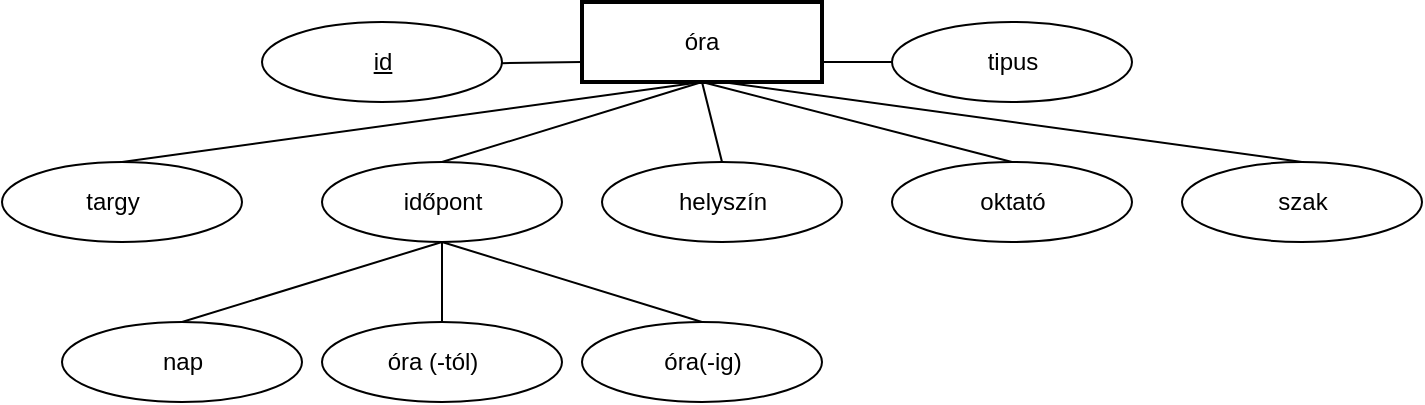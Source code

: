 <mxfile version="24.7.14">
  <diagram name="1 oldal" id="EECJVkexAUPpg6d7If8C">
    <mxGraphModel dx="1434" dy="780" grid="1" gridSize="10" guides="1" tooltips="1" connect="1" arrows="1" fold="1" page="1" pageScale="1" pageWidth="827" pageHeight="1169" math="0" shadow="0">
      <root>
        <mxCell id="0" />
        <mxCell id="1" parent="0" />
        <mxCell id="iwz58Z1Pu2Y7lqQf367--6" value="&lt;span style=&quot;color: rgba(0, 0, 0, 0); font-family: monospace; font-size: 0px; text-align: start; text-wrap: nowrap;&quot;&gt;%3CmxGraphModel%3E%3Croot%3E%3CmxCell%20id%3D%220%22%2F%3E%3CmxCell%20id%3D%221%22%20parent%3D%220%22%2F%3E%3CmxCell%20id%3D%222%22%20value%3D%22id%22%20style%3D%22rhombus%3BwhiteSpace%3Dwrap%3Bhtml%3D1%3B%22%20vertex%3D%221%22%20parent%3D%221%22%3E%3CmxGeometry%20x%3D%22510%22%20y%3D%22160%22%20width%3D%2290%22%20height%3D%2240%22%20as%3D%22geometry%22%2F%3E%3C%2FmxCell%3E%3C%2Froot%3E%3C%2FmxGraphModel%3E&lt;/span&gt;&lt;span style=&quot;color: rgba(0, 0, 0, 0); font-family: monospace; font-size: 0px; text-align: start; text-wrap: nowrap;&quot;&gt;%3CmxGraphModel%3E%3Croot%3E%3CmxCell%20id%3D%220%22%2F%3E%3CmxCell%20id%3D%221%22%20parent%3D%220%22%2F%3E%3CmxCell%20id%3D%222%22%20value%3D%22id%22%20style%3D%22rhombus%3BwhiteSpace%3Dwrap%3Bhtml%3D1%3B%22%20vertex%3D%221%22%20parent%3D%221%22%3E%3CmxGeometry%20x%3D%22510%22%20y%3D%22160%22%20width%3D%2290%22%20height%3D%2240%22%20as%3D%22geometry%22%2F%3E%3C%2FmxCell%3E%3C%2Froot%3E%3C%2FmxGraphModel%3E&lt;/span&gt;" style="ellipse;whiteSpace=wrap;html=1;" vertex="1" parent="1">
          <mxGeometry x="640" y="240" width="120" height="40" as="geometry" />
        </mxCell>
        <mxCell id="iwz58Z1Pu2Y7lqQf367--7" value="&lt;span style=&quot;color: rgba(0, 0, 0, 0); font-family: monospace; font-size: 0px; text-align: start; text-wrap: nowrap;&quot;&gt;%3CmxGraphModel%3E%3Croot%3E%3CmxCell%20id%3D%220%22%2F%3E%3CmxCell%20id%3D%221%22%20parent%3D%220%22%2F%3E%3CmxCell%20id%3D%222%22%20value%3D%22id%22%20style%3D%22rhombus%3BwhiteSpace%3Dwrap%3Bhtml%3D1%3B%22%20vertex%3D%221%22%20parent%3D%221%22%3E%3CmxGeometry%20x%3D%22510%22%20y%3D%22160%22%20width%3D%2290%22%20height%3D%2240%22%20as%3D%22geometry%22%2F%3E%3C%2FmxCell%3E%3C%2Froot%3E%3C%2FmxGraphModel%3E&lt;/span&gt;&lt;span style=&quot;color: rgba(0, 0, 0, 0); font-family: monospace; font-size: 0px; text-align: start; text-wrap: nowrap;&quot;&gt;%3CmxGraphModel%3E%3Croot%3E%3CmxCell%20id%3D%220%22%2F%3E%3CmxCell%20id%3D%221%22%20parent%3D%220%22%2F%3E%3CmxCell%20id%3D%222%22%20value%3D%22id%22%20style%3D%22rhombus%3BwhiteSpace%3Dwrap%3Bhtml%3D1%3B%22%20vertex%3D%221%22%20parent%3D%221%22%3E%3CmxGeometry%20x%3D%22510%22%20y%3D%22160%22%20width%3D%2290%22%20height%3D%2240%22%20as%3D%22geometry%22%2F%3E%3C%2FmxCell%3E%3C%2Froot%3E%3C%2FmxGraphModel%3E&lt;/span&gt;" style="ellipse;whiteSpace=wrap;html=1;" vertex="1" parent="1">
          <mxGeometry x="495" y="240" width="120" height="40" as="geometry" />
        </mxCell>
        <mxCell id="iwz58Z1Pu2Y7lqQf367--8" value="&lt;span style=&quot;color: rgba(0, 0, 0, 0); font-family: monospace; font-size: 0px; text-align: start; text-wrap: nowrap;&quot;&gt;%3CmxGraphModel%3E%3Croot%3E%3CmxCell%20id%3D%220%22%2F%3E%3CmxCell%20id%3D%221%22%20parent%3D%220%22%2F%3E%3CmxCell%20id%3D%222%22%20value%3D%22id%22%20style%3D%22rhombus%3BwhiteSpace%3Dwrap%3Bhtml%3D1%3B%22%20vertex%3D%221%22%20parent%3D%221%22%3E%3CmxGeometry%20x%3D%22510%22%20y%3D%22160%22%20width%3D%2290%22%20height%3D%2240%22%20as%3D%22geometry%22%2F%3E%3C%2FmxCell%3E%3C%2Froot%3E%3C%2FmxGraphModel%3E&lt;/span&gt;&lt;span style=&quot;color: rgba(0, 0, 0, 0); font-family: monospace; font-size: 0px; text-align: start; text-wrap: nowrap;&quot;&gt;%3CmxGraphModel%3E%3Croot%3E%3CmxCell%20id%3D%220%22%2F%3E%3CmxCell%20id%3D%221%22%20parent%3D%220%22%2F%3E%3CmxCell%20id%3D%222%22%20value%3D%22id%22%20style%3D%22rhombus%3BwhiteSpace%3Dwrap%3Bhtml%3D1%3B%22%20vertex%3D%221%22%20parent%3D%221%22%3E%3CmxGeometry%20x%3D%22510%22%20y%3D%22160%22%20width%3D%2290%22%20height%3D%2240%22%20as%3D%22geometry%22%2F%3E%3C%2FmxCell%3E%3C%2Froot%3E%3C%2FmxGraphModel%3E&lt;/span&gt;" style="ellipse;whiteSpace=wrap;html=1;" vertex="1" parent="1">
          <mxGeometry x="350" y="240" width="120" height="40" as="geometry" />
        </mxCell>
        <mxCell id="iwz58Z1Pu2Y7lqQf367--9" value="&lt;div style=&quot;text-align: start;&quot;&gt;&lt;span style=&quot;background-color: initial; font-size: 0px; text-wrap: nowrap;&quot;&gt;&lt;font face=&quot;monospace&quot; color=&quot;rgba(0, 0, 0, 0)&quot;&gt;fffg&lt;/font&gt;&lt;/span&gt;&lt;/div&gt;" style="ellipse;whiteSpace=wrap;html=1;" vertex="1" parent="1">
          <mxGeometry x="210" y="240" width="120" height="40" as="geometry" />
        </mxCell>
        <mxCell id="iwz58Z1Pu2Y7lqQf367--10" value="&lt;div style=&quot;text-align: start;&quot;&gt;&lt;span style=&quot;background-color: initial; font-size: 0px; text-wrap: nowrap;&quot;&gt;&lt;font face=&quot;monospace&quot; color=&quot;rgba(0, 0, 0, 0)&quot;&gt;ta&lt;/font&gt;&lt;/span&gt;&lt;/div&gt;" style="ellipse;whiteSpace=wrap;html=1;" vertex="1" parent="1">
          <mxGeometry x="50" y="240" width="120" height="40" as="geometry" />
        </mxCell>
        <mxCell id="iwz58Z1Pu2Y7lqQf367--11" value="" style="endArrow=none;html=1;rounded=0;exitX=0.5;exitY=0;exitDx=0;exitDy=0;entryX=0.5;entryY=1;entryDx=0;entryDy=0;" edge="1" parent="1" source="iwz58Z1Pu2Y7lqQf367--10">
          <mxGeometry width="50" height="50" relative="1" as="geometry">
            <mxPoint x="390" y="430" as="sourcePoint" />
            <mxPoint x="400" y="200" as="targetPoint" />
          </mxGeometry>
        </mxCell>
        <mxCell id="iwz58Z1Pu2Y7lqQf367--14" value="" style="endArrow=none;html=1;rounded=0;exitX=0.5;exitY=0;exitDx=0;exitDy=0;entryX=0.5;entryY=1;entryDx=0;entryDy=0;" edge="1" parent="1" source="iwz58Z1Pu2Y7lqQf367--9">
          <mxGeometry width="50" height="50" relative="1" as="geometry">
            <mxPoint x="400" y="440" as="sourcePoint" />
            <mxPoint x="400" y="200" as="targetPoint" />
          </mxGeometry>
        </mxCell>
        <mxCell id="iwz58Z1Pu2Y7lqQf367--15" value="" style="endArrow=none;html=1;rounded=0;exitX=0.5;exitY=0;exitDx=0;exitDy=0;exitPerimeter=0;" edge="1" parent="1" source="iwz58Z1Pu2Y7lqQf367--8">
          <mxGeometry width="50" height="50" relative="1" as="geometry">
            <mxPoint x="410" y="450" as="sourcePoint" />
            <mxPoint x="400" y="200" as="targetPoint" />
          </mxGeometry>
        </mxCell>
        <mxCell id="iwz58Z1Pu2Y7lqQf367--16" value="" style="endArrow=none;html=1;rounded=0;exitX=0.5;exitY=0;exitDx=0;exitDy=0;" edge="1" parent="1" source="iwz58Z1Pu2Y7lqQf367--7">
          <mxGeometry width="50" height="50" relative="1" as="geometry">
            <mxPoint x="420" y="460" as="sourcePoint" />
            <mxPoint x="400" y="200" as="targetPoint" />
          </mxGeometry>
        </mxCell>
        <mxCell id="iwz58Z1Pu2Y7lqQf367--17" value="" style="endArrow=none;html=1;rounded=0;exitX=0.5;exitY=0;exitDx=0;exitDy=0;" edge="1" parent="1" source="iwz58Z1Pu2Y7lqQf367--6">
          <mxGeometry width="50" height="50" relative="1" as="geometry">
            <mxPoint x="430" y="470" as="sourcePoint" />
            <mxPoint x="410" y="200" as="targetPoint" />
          </mxGeometry>
        </mxCell>
        <mxCell id="iwz58Z1Pu2Y7lqQf367--19" value="targy" style="text;html=1;align=center;verticalAlign=middle;resizable=0;points=[];autosize=1;strokeColor=none;fillColor=none;" vertex="1" parent="1">
          <mxGeometry x="80" y="245" width="50" height="30" as="geometry" />
        </mxCell>
        <mxCell id="iwz58Z1Pu2Y7lqQf367--20" value="időpont" style="text;html=1;align=center;verticalAlign=middle;resizable=0;points=[];autosize=1;strokeColor=none;fillColor=none;" vertex="1" parent="1">
          <mxGeometry x="240" y="245" width="60" height="30" as="geometry" />
        </mxCell>
        <mxCell id="iwz58Z1Pu2Y7lqQf367--21" value="helyszín" style="text;html=1;align=center;verticalAlign=middle;resizable=0;points=[];autosize=1;strokeColor=none;fillColor=none;" vertex="1" parent="1">
          <mxGeometry x="375" y="245" width="70" height="30" as="geometry" />
        </mxCell>
        <mxCell id="iwz58Z1Pu2Y7lqQf367--22" value="oktató" style="text;html=1;align=center;verticalAlign=middle;resizable=0;points=[];autosize=1;strokeColor=none;fillColor=none;" vertex="1" parent="1">
          <mxGeometry x="525" y="245" width="60" height="30" as="geometry" />
        </mxCell>
        <mxCell id="iwz58Z1Pu2Y7lqQf367--23" value="szak" style="text;html=1;align=center;verticalAlign=middle;resizable=0;points=[];autosize=1;strokeColor=none;fillColor=none;" vertex="1" parent="1">
          <mxGeometry x="675" y="245" width="50" height="30" as="geometry" />
        </mxCell>
        <mxCell id="iwz58Z1Pu2Y7lqQf367--24" value="&lt;div style=&quot;text-align: start;&quot;&gt;&lt;span style=&quot;background-color: initial; font-size: 0px; text-wrap: nowrap;&quot;&gt;&lt;font face=&quot;monospace&quot; color=&quot;rgba(0, 0, 0, 0)&quot;&gt;ta&lt;/font&gt;&lt;/span&gt;&lt;/div&gt;" style="ellipse;whiteSpace=wrap;html=1;" vertex="1" parent="1">
          <mxGeometry x="210" y="320" width="120" height="40" as="geometry" />
        </mxCell>
        <mxCell id="iwz58Z1Pu2Y7lqQf367--25" value="&lt;div style=&quot;text-align: start;&quot;&gt;&lt;span style=&quot;background-color: initial; font-size: 0px; text-wrap: nowrap;&quot;&gt;&lt;font face=&quot;monospace&quot; color=&quot;rgba(0, 0, 0, 0)&quot;&gt;ta&lt;/font&gt;&lt;/span&gt;&lt;/div&gt;" style="ellipse;whiteSpace=wrap;html=1;" vertex="1" parent="1">
          <mxGeometry x="80" y="320" width="120" height="40" as="geometry" />
        </mxCell>
        <mxCell id="iwz58Z1Pu2Y7lqQf367--26" value="&lt;div style=&quot;text-align: start;&quot;&gt;&lt;span style=&quot;background-color: initial; font-size: 0px; text-wrap: nowrap;&quot;&gt;&lt;font face=&quot;monospace&quot; color=&quot;rgba(0, 0, 0, 0)&quot;&gt;ta&lt;/font&gt;&lt;/span&gt;&lt;/div&gt;" style="ellipse;whiteSpace=wrap;html=1;" vertex="1" parent="1">
          <mxGeometry x="340" y="320" width="120" height="40" as="geometry" />
        </mxCell>
        <mxCell id="iwz58Z1Pu2Y7lqQf367--27" value="" style="endArrow=none;html=1;rounded=0;exitX=0.5;exitY=0;exitDx=0;exitDy=0;entryX=0.5;entryY=1;entryDx=0;entryDy=0;" edge="1" parent="1" source="iwz58Z1Pu2Y7lqQf367--24" target="iwz58Z1Pu2Y7lqQf367--9">
          <mxGeometry width="50" height="50" relative="1" as="geometry">
            <mxPoint x="390" y="430" as="sourcePoint" />
            <mxPoint x="440" y="380" as="targetPoint" />
          </mxGeometry>
        </mxCell>
        <mxCell id="iwz58Z1Pu2Y7lqQf367--28" value="" style="endArrow=none;html=1;rounded=0;" edge="1" parent="1">
          <mxGeometry width="50" height="50" relative="1" as="geometry">
            <mxPoint x="400" y="320" as="sourcePoint" />
            <mxPoint x="270" y="280" as="targetPoint" />
          </mxGeometry>
        </mxCell>
        <mxCell id="iwz58Z1Pu2Y7lqQf367--29" value="" style="endArrow=none;html=1;rounded=0;exitX=0.5;exitY=0;exitDx=0;exitDy=0;entryX=0.5;entryY=1;entryDx=0;entryDy=0;" edge="1" parent="1" source="iwz58Z1Pu2Y7lqQf367--25" target="iwz58Z1Pu2Y7lqQf367--9">
          <mxGeometry width="50" height="50" relative="1" as="geometry">
            <mxPoint x="290" y="340" as="sourcePoint" />
            <mxPoint x="290" y="300" as="targetPoint" />
          </mxGeometry>
        </mxCell>
        <mxCell id="iwz58Z1Pu2Y7lqQf367--30" value="nap" style="text;html=1;align=center;verticalAlign=middle;resizable=0;points=[];autosize=1;strokeColor=none;fillColor=none;" vertex="1" parent="1">
          <mxGeometry x="120" y="325" width="40" height="30" as="geometry" />
        </mxCell>
        <mxCell id="iwz58Z1Pu2Y7lqQf367--31" value="óra (-tól)" style="text;html=1;align=center;verticalAlign=middle;resizable=0;points=[];autosize=1;strokeColor=none;fillColor=none;" vertex="1" parent="1">
          <mxGeometry x="230" y="325" width="70" height="30" as="geometry" />
        </mxCell>
        <mxCell id="iwz58Z1Pu2Y7lqQf367--32" value="óra(-ig)" style="text;html=1;align=center;verticalAlign=middle;resizable=0;points=[];autosize=1;strokeColor=none;fillColor=none;" vertex="1" parent="1">
          <mxGeometry x="370" y="325" width="60" height="30" as="geometry" />
        </mxCell>
        <mxCell id="iwz58Z1Pu2Y7lqQf367--33" value="óra" style="rounded=0;whiteSpace=wrap;html=1;strokeWidth=2;" vertex="1" parent="1">
          <mxGeometry x="340" y="160" width="120" height="40" as="geometry" />
        </mxCell>
        <mxCell id="iwz58Z1Pu2Y7lqQf367--34" value="&lt;div style=&quot;text-align: start;&quot;&gt;&lt;span style=&quot;background-color: initial; font-size: 0px; text-wrap: nowrap;&quot;&gt;&lt;font face=&quot;monospace&quot; color=&quot;rgba(0, 0, 0, 0)&quot;&gt;ta&lt;/font&gt;&lt;/span&gt;&lt;/div&gt;" style="ellipse;whiteSpace=wrap;html=1;" vertex="1" parent="1">
          <mxGeometry x="495" y="170" width="120" height="40" as="geometry" />
        </mxCell>
        <mxCell id="iwz58Z1Pu2Y7lqQf367--35" value="&lt;div style=&quot;text-align: start;&quot;&gt;&lt;span style=&quot;background-color: initial; font-size: 0px; text-wrap: nowrap;&quot;&gt;&lt;font face=&quot;monospace&quot; color=&quot;rgba(0, 0, 0, 0)&quot;&gt;ta&lt;/font&gt;&lt;/span&gt;&lt;/div&gt;" style="ellipse;whiteSpace=wrap;html=1;" vertex="1" parent="1">
          <mxGeometry x="180" y="170" width="120" height="40" as="geometry" />
        </mxCell>
        <mxCell id="iwz58Z1Pu2Y7lqQf367--36" value="&lt;u&gt;id&lt;/u&gt;" style="text;html=1;align=center;verticalAlign=middle;resizable=0;points=[];autosize=1;strokeColor=none;fillColor=none;" vertex="1" parent="1">
          <mxGeometry x="225" y="175" width="30" height="30" as="geometry" />
        </mxCell>
        <mxCell id="iwz58Z1Pu2Y7lqQf367--37" value="tipus" style="text;html=1;align=center;verticalAlign=middle;resizable=0;points=[];autosize=1;strokeColor=none;fillColor=none;" vertex="1" parent="1">
          <mxGeometry x="530" y="175" width="50" height="30" as="geometry" />
        </mxCell>
        <mxCell id="iwz58Z1Pu2Y7lqQf367--38" value="" style="endArrow=none;html=1;rounded=0;entryX=0;entryY=0.75;entryDx=0;entryDy=0;" edge="1" parent="1" source="iwz58Z1Pu2Y7lqQf367--35" target="iwz58Z1Pu2Y7lqQf367--33">
          <mxGeometry width="50" height="50" relative="1" as="geometry">
            <mxPoint x="390" y="330" as="sourcePoint" />
            <mxPoint x="440" y="280" as="targetPoint" />
          </mxGeometry>
        </mxCell>
        <mxCell id="iwz58Z1Pu2Y7lqQf367--39" value="" style="endArrow=none;html=1;rounded=0;entryX=1;entryY=0.75;entryDx=0;entryDy=0;" edge="1" parent="1" source="iwz58Z1Pu2Y7lqQf367--34" target="iwz58Z1Pu2Y7lqQf367--33">
          <mxGeometry width="50" height="50" relative="1" as="geometry">
            <mxPoint x="390" y="330" as="sourcePoint" />
            <mxPoint x="440" y="280" as="targetPoint" />
          </mxGeometry>
        </mxCell>
      </root>
    </mxGraphModel>
  </diagram>
</mxfile>
